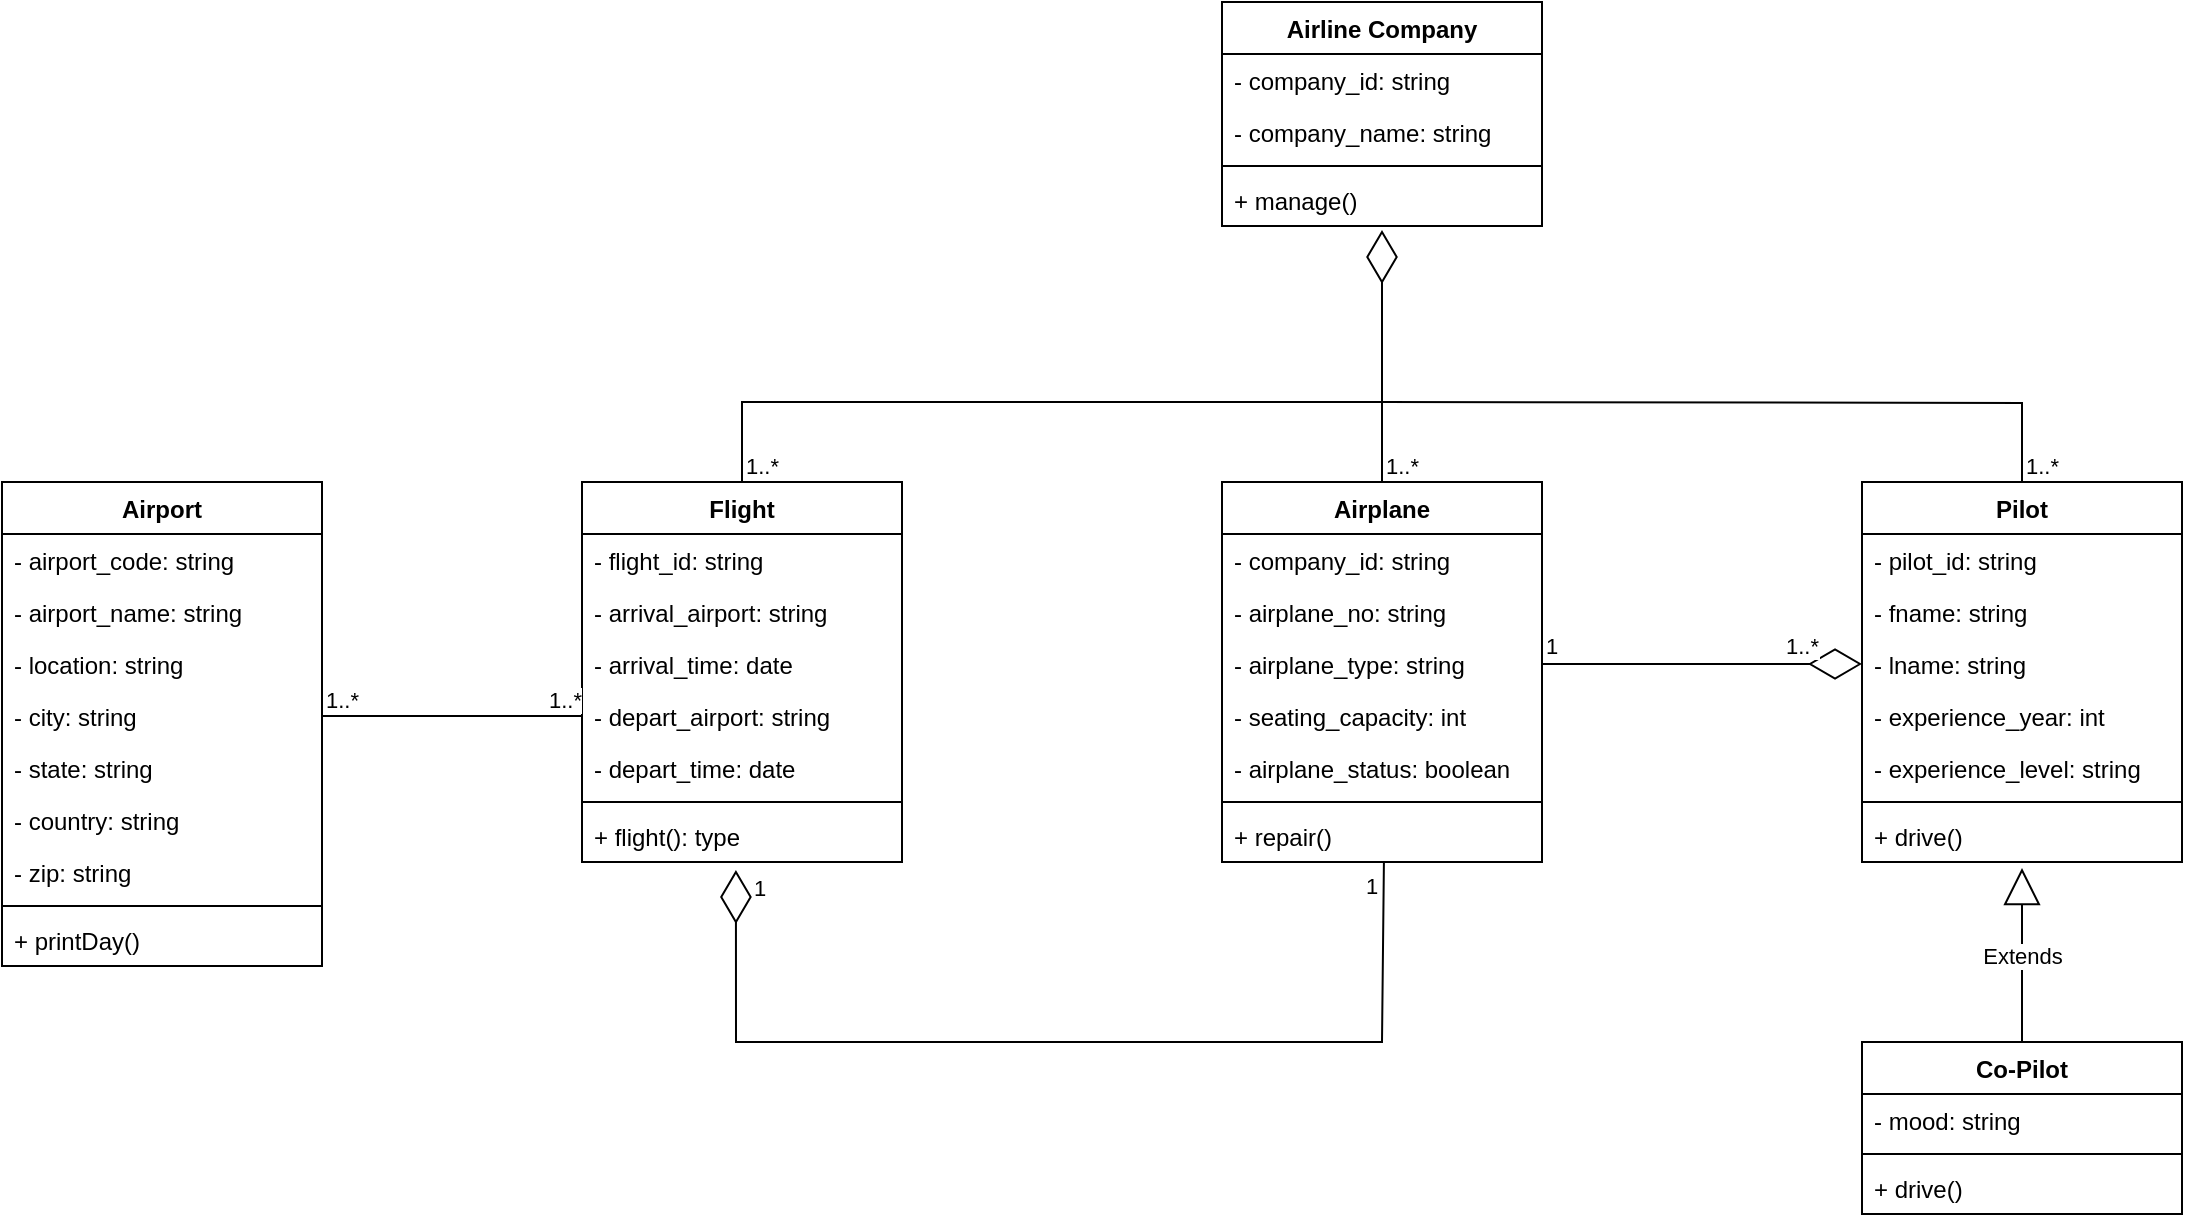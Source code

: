 <mxfile version="15.8.4" type="device"><diagram id="AQ6MO-t2mtRZB4xCkQxU" name="Page-1"><mxGraphModel dx="2249" dy="762" grid="1" gridSize="10" guides="1" tooltips="1" connect="1" arrows="1" fold="1" page="1" pageScale="1" pageWidth="827" pageHeight="1169" math="0" shadow="0"><root><mxCell id="0"/><mxCell id="1" parent="0"/><mxCell id="ZjjR-eh_HXWDBUFRrvUU-18" value="Airport" style="swimlane;fontStyle=1;align=center;verticalAlign=top;childLayout=stackLayout;horizontal=1;startSize=26;horizontalStack=0;resizeParent=1;resizeParentMax=0;resizeLast=0;collapsible=1;marginBottom=0;" vertex="1" parent="1"><mxGeometry x="-370" y="800" width="160" height="242" as="geometry"/></mxCell><mxCell id="ZjjR-eh_HXWDBUFRrvUU-38" value="- airport_code: string" style="text;strokeColor=none;fillColor=none;align=left;verticalAlign=top;spacingLeft=4;spacingRight=4;overflow=hidden;rotatable=0;points=[[0,0.5],[1,0.5]];portConstraint=eastwest;" vertex="1" parent="ZjjR-eh_HXWDBUFRrvUU-18"><mxGeometry y="26" width="160" height="26" as="geometry"/></mxCell><mxCell id="ZjjR-eh_HXWDBUFRrvUU-19" value="- airport_name: string" style="text;strokeColor=none;fillColor=none;align=left;verticalAlign=top;spacingLeft=4;spacingRight=4;overflow=hidden;rotatable=0;points=[[0,0.5],[1,0.5]];portConstraint=eastwest;" vertex="1" parent="ZjjR-eh_HXWDBUFRrvUU-18"><mxGeometry y="52" width="160" height="26" as="geometry"/></mxCell><mxCell id="ZjjR-eh_HXWDBUFRrvUU-39" value="- location: string" style="text;strokeColor=none;fillColor=none;align=left;verticalAlign=top;spacingLeft=4;spacingRight=4;overflow=hidden;rotatable=0;points=[[0,0.5],[1,0.5]];portConstraint=eastwest;" vertex="1" parent="ZjjR-eh_HXWDBUFRrvUU-18"><mxGeometry y="78" width="160" height="26" as="geometry"/></mxCell><mxCell id="ZjjR-eh_HXWDBUFRrvUU-40" value="- city: string" style="text;strokeColor=none;fillColor=none;align=left;verticalAlign=top;spacingLeft=4;spacingRight=4;overflow=hidden;rotatable=0;points=[[0,0.5],[1,0.5]];portConstraint=eastwest;" vertex="1" parent="ZjjR-eh_HXWDBUFRrvUU-18"><mxGeometry y="104" width="160" height="26" as="geometry"/></mxCell><mxCell id="ZjjR-eh_HXWDBUFRrvUU-41" value="- state: string" style="text;strokeColor=none;fillColor=none;align=left;verticalAlign=top;spacingLeft=4;spacingRight=4;overflow=hidden;rotatable=0;points=[[0,0.5],[1,0.5]];portConstraint=eastwest;" vertex="1" parent="ZjjR-eh_HXWDBUFRrvUU-18"><mxGeometry y="130" width="160" height="26" as="geometry"/></mxCell><mxCell id="ZjjR-eh_HXWDBUFRrvUU-42" value="- country: string" style="text;strokeColor=none;fillColor=none;align=left;verticalAlign=top;spacingLeft=4;spacingRight=4;overflow=hidden;rotatable=0;points=[[0,0.5],[1,0.5]];portConstraint=eastwest;" vertex="1" parent="ZjjR-eh_HXWDBUFRrvUU-18"><mxGeometry y="156" width="160" height="26" as="geometry"/></mxCell><mxCell id="ZjjR-eh_HXWDBUFRrvUU-43" value="- zip: string" style="text;strokeColor=none;fillColor=none;align=left;verticalAlign=top;spacingLeft=4;spacingRight=4;overflow=hidden;rotatable=0;points=[[0,0.5],[1,0.5]];portConstraint=eastwest;" vertex="1" parent="ZjjR-eh_HXWDBUFRrvUU-18"><mxGeometry y="182" width="160" height="26" as="geometry"/></mxCell><mxCell id="ZjjR-eh_HXWDBUFRrvUU-20" value="" style="line;strokeWidth=1;fillColor=none;align=left;verticalAlign=middle;spacingTop=-1;spacingLeft=3;spacingRight=3;rotatable=0;labelPosition=right;points=[];portConstraint=eastwest;" vertex="1" parent="ZjjR-eh_HXWDBUFRrvUU-18"><mxGeometry y="208" width="160" height="8" as="geometry"/></mxCell><mxCell id="ZjjR-eh_HXWDBUFRrvUU-21" value="+ printDay()" style="text;strokeColor=none;fillColor=none;align=left;verticalAlign=top;spacingLeft=4;spacingRight=4;overflow=hidden;rotatable=0;points=[[0,0.5],[1,0.5]];portConstraint=eastwest;" vertex="1" parent="ZjjR-eh_HXWDBUFRrvUU-18"><mxGeometry y="216" width="160" height="26" as="geometry"/></mxCell><mxCell id="ZjjR-eh_HXWDBUFRrvUU-22" value="Airline Company" style="swimlane;fontStyle=1;align=center;verticalAlign=top;childLayout=stackLayout;horizontal=1;startSize=26;horizontalStack=0;resizeParent=1;resizeParentMax=0;resizeLast=0;collapsible=1;marginBottom=0;" vertex="1" parent="1"><mxGeometry x="240" y="560" width="160" height="112" as="geometry"/></mxCell><mxCell id="ZjjR-eh_HXWDBUFRrvUU-44" value="- company_id: string" style="text;strokeColor=none;fillColor=none;align=left;verticalAlign=top;spacingLeft=4;spacingRight=4;overflow=hidden;rotatable=0;points=[[0,0.5],[1,0.5]];portConstraint=eastwest;" vertex="1" parent="ZjjR-eh_HXWDBUFRrvUU-22"><mxGeometry y="26" width="160" height="26" as="geometry"/></mxCell><mxCell id="ZjjR-eh_HXWDBUFRrvUU-45" value="- company_name: string" style="text;strokeColor=none;fillColor=none;align=left;verticalAlign=top;spacingLeft=4;spacingRight=4;overflow=hidden;rotatable=0;points=[[0,0.5],[1,0.5]];portConstraint=eastwest;" vertex="1" parent="ZjjR-eh_HXWDBUFRrvUU-22"><mxGeometry y="52" width="160" height="26" as="geometry"/></mxCell><mxCell id="ZjjR-eh_HXWDBUFRrvUU-24" value="" style="line;strokeWidth=1;fillColor=none;align=left;verticalAlign=middle;spacingTop=-1;spacingLeft=3;spacingRight=3;rotatable=0;labelPosition=right;points=[];portConstraint=eastwest;" vertex="1" parent="ZjjR-eh_HXWDBUFRrvUU-22"><mxGeometry y="78" width="160" height="8" as="geometry"/></mxCell><mxCell id="ZjjR-eh_HXWDBUFRrvUU-25" value="+ manage()" style="text;strokeColor=none;fillColor=none;align=left;verticalAlign=top;spacingLeft=4;spacingRight=4;overflow=hidden;rotatable=0;points=[[0,0.5],[1,0.5]];portConstraint=eastwest;" vertex="1" parent="ZjjR-eh_HXWDBUFRrvUU-22"><mxGeometry y="86" width="160" height="26" as="geometry"/></mxCell><mxCell id="ZjjR-eh_HXWDBUFRrvUU-26" value="Airplane" style="swimlane;fontStyle=1;align=center;verticalAlign=top;childLayout=stackLayout;horizontal=1;startSize=26;horizontalStack=0;resizeParent=1;resizeParentMax=0;resizeLast=0;collapsible=1;marginBottom=0;" vertex="1" parent="1"><mxGeometry x="240" y="800" width="160" height="190" as="geometry"/></mxCell><mxCell id="ZjjR-eh_HXWDBUFRrvUU-48" value="- company_id: string" style="text;strokeColor=none;fillColor=none;align=left;verticalAlign=top;spacingLeft=4;spacingRight=4;overflow=hidden;rotatable=0;points=[[0,0.5],[1,0.5]];portConstraint=eastwest;" vertex="1" parent="ZjjR-eh_HXWDBUFRrvUU-26"><mxGeometry y="26" width="160" height="26" as="geometry"/></mxCell><mxCell id="ZjjR-eh_HXWDBUFRrvUU-46" value="- airplane_no: string" style="text;strokeColor=none;fillColor=none;align=left;verticalAlign=top;spacingLeft=4;spacingRight=4;overflow=hidden;rotatable=0;points=[[0,0.5],[1,0.5]];portConstraint=eastwest;" vertex="1" parent="ZjjR-eh_HXWDBUFRrvUU-26"><mxGeometry y="52" width="160" height="26" as="geometry"/></mxCell><mxCell id="ZjjR-eh_HXWDBUFRrvUU-102" value="- airplane_type: string" style="text;strokeColor=none;fillColor=none;align=left;verticalAlign=top;spacingLeft=4;spacingRight=4;overflow=hidden;rotatable=0;points=[[0,0.5],[1,0.5]];portConstraint=eastwest;" vertex="1" parent="ZjjR-eh_HXWDBUFRrvUU-26"><mxGeometry y="78" width="160" height="26" as="geometry"/></mxCell><mxCell id="ZjjR-eh_HXWDBUFRrvUU-47" value="- seating_capacity: int" style="text;strokeColor=none;fillColor=none;align=left;verticalAlign=top;spacingLeft=4;spacingRight=4;overflow=hidden;rotatable=0;points=[[0,0.5],[1,0.5]];portConstraint=eastwest;" vertex="1" parent="ZjjR-eh_HXWDBUFRrvUU-26"><mxGeometry y="104" width="160" height="26" as="geometry"/></mxCell><mxCell id="ZjjR-eh_HXWDBUFRrvUU-49" value="- airplane_status: boolean" style="text;strokeColor=none;fillColor=none;align=left;verticalAlign=top;spacingLeft=4;spacingRight=4;overflow=hidden;rotatable=0;points=[[0,0.5],[1,0.5]];portConstraint=eastwest;" vertex="1" parent="ZjjR-eh_HXWDBUFRrvUU-26"><mxGeometry y="130" width="160" height="26" as="geometry"/></mxCell><mxCell id="ZjjR-eh_HXWDBUFRrvUU-28" value="" style="line;strokeWidth=1;fillColor=none;align=left;verticalAlign=middle;spacingTop=-1;spacingLeft=3;spacingRight=3;rotatable=0;labelPosition=right;points=[];portConstraint=eastwest;" vertex="1" parent="ZjjR-eh_HXWDBUFRrvUU-26"><mxGeometry y="156" width="160" height="8" as="geometry"/></mxCell><mxCell id="ZjjR-eh_HXWDBUFRrvUU-29" value="+ repair()" style="text;strokeColor=none;fillColor=none;align=left;verticalAlign=top;spacingLeft=4;spacingRight=4;overflow=hidden;rotatable=0;points=[[0,0.5],[1,0.5]];portConstraint=eastwest;" vertex="1" parent="ZjjR-eh_HXWDBUFRrvUU-26"><mxGeometry y="164" width="160" height="26" as="geometry"/></mxCell><mxCell id="ZjjR-eh_HXWDBUFRrvUU-30" value="Flight" style="swimlane;fontStyle=1;align=center;verticalAlign=top;childLayout=stackLayout;horizontal=1;startSize=26;horizontalStack=0;resizeParent=1;resizeParentMax=0;resizeLast=0;collapsible=1;marginBottom=0;" vertex="1" parent="1"><mxGeometry x="-80" y="800" width="160" height="190" as="geometry"/></mxCell><mxCell id="ZjjR-eh_HXWDBUFRrvUU-50" value="- flight_id: string" style="text;strokeColor=none;fillColor=none;align=left;verticalAlign=top;spacingLeft=4;spacingRight=4;overflow=hidden;rotatable=0;points=[[0,0.5],[1,0.5]];portConstraint=eastwest;" vertex="1" parent="ZjjR-eh_HXWDBUFRrvUU-30"><mxGeometry y="26" width="160" height="26" as="geometry"/></mxCell><mxCell id="ZjjR-eh_HXWDBUFRrvUU-51" value="- arrival_airport: string" style="text;strokeColor=none;fillColor=none;align=left;verticalAlign=top;spacingLeft=4;spacingRight=4;overflow=hidden;rotatable=0;points=[[0,0.5],[1,0.5]];portConstraint=eastwest;" vertex="1" parent="ZjjR-eh_HXWDBUFRrvUU-30"><mxGeometry y="52" width="160" height="26" as="geometry"/></mxCell><mxCell id="ZjjR-eh_HXWDBUFRrvUU-52" value="- arrival_time: date" style="text;strokeColor=none;fillColor=none;align=left;verticalAlign=top;spacingLeft=4;spacingRight=4;overflow=hidden;rotatable=0;points=[[0,0.5],[1,0.5]];portConstraint=eastwest;" vertex="1" parent="ZjjR-eh_HXWDBUFRrvUU-30"><mxGeometry y="78" width="160" height="26" as="geometry"/></mxCell><mxCell id="ZjjR-eh_HXWDBUFRrvUU-53" value="- depart_airport: string" style="text;strokeColor=none;fillColor=none;align=left;verticalAlign=top;spacingLeft=4;spacingRight=4;overflow=hidden;rotatable=0;points=[[0,0.5],[1,0.5]];portConstraint=eastwest;" vertex="1" parent="ZjjR-eh_HXWDBUFRrvUU-30"><mxGeometry y="104" width="160" height="26" as="geometry"/></mxCell><mxCell id="ZjjR-eh_HXWDBUFRrvUU-54" value="- depart_time: date" style="text;strokeColor=none;fillColor=none;align=left;verticalAlign=top;spacingLeft=4;spacingRight=4;overflow=hidden;rotatable=0;points=[[0,0.5],[1,0.5]];portConstraint=eastwest;" vertex="1" parent="ZjjR-eh_HXWDBUFRrvUU-30"><mxGeometry y="130" width="160" height="26" as="geometry"/></mxCell><mxCell id="ZjjR-eh_HXWDBUFRrvUU-32" value="" style="line;strokeWidth=1;fillColor=none;align=left;verticalAlign=middle;spacingTop=-1;spacingLeft=3;spacingRight=3;rotatable=0;labelPosition=right;points=[];portConstraint=eastwest;" vertex="1" parent="ZjjR-eh_HXWDBUFRrvUU-30"><mxGeometry y="156" width="160" height="8" as="geometry"/></mxCell><mxCell id="ZjjR-eh_HXWDBUFRrvUU-33" value="+ flight(): type" style="text;strokeColor=none;fillColor=none;align=left;verticalAlign=top;spacingLeft=4;spacingRight=4;overflow=hidden;rotatable=0;points=[[0,0.5],[1,0.5]];portConstraint=eastwest;" vertex="1" parent="ZjjR-eh_HXWDBUFRrvUU-30"><mxGeometry y="164" width="160" height="26" as="geometry"/></mxCell><mxCell id="ZjjR-eh_HXWDBUFRrvUU-34" value="Pilot" style="swimlane;fontStyle=1;align=center;verticalAlign=top;childLayout=stackLayout;horizontal=1;startSize=26;horizontalStack=0;resizeParent=1;resizeParentMax=0;resizeLast=0;collapsible=1;marginBottom=0;" vertex="1" parent="1"><mxGeometry x="560" y="800" width="160" height="190" as="geometry"/></mxCell><mxCell id="ZjjR-eh_HXWDBUFRrvUU-55" value="- pilot_id: string" style="text;strokeColor=none;fillColor=none;align=left;verticalAlign=top;spacingLeft=4;spacingRight=4;overflow=hidden;rotatable=0;points=[[0,0.5],[1,0.5]];portConstraint=eastwest;" vertex="1" parent="ZjjR-eh_HXWDBUFRrvUU-34"><mxGeometry y="26" width="160" height="26" as="geometry"/></mxCell><mxCell id="ZjjR-eh_HXWDBUFRrvUU-56" value="- fname: string" style="text;strokeColor=none;fillColor=none;align=left;verticalAlign=top;spacingLeft=4;spacingRight=4;overflow=hidden;rotatable=0;points=[[0,0.5],[1,0.5]];portConstraint=eastwest;" vertex="1" parent="ZjjR-eh_HXWDBUFRrvUU-34"><mxGeometry y="52" width="160" height="26" as="geometry"/></mxCell><mxCell id="ZjjR-eh_HXWDBUFRrvUU-57" value="- lname: string" style="text;strokeColor=none;fillColor=none;align=left;verticalAlign=top;spacingLeft=4;spacingRight=4;overflow=hidden;rotatable=0;points=[[0,0.5],[1,0.5]];portConstraint=eastwest;" vertex="1" parent="ZjjR-eh_HXWDBUFRrvUU-34"><mxGeometry y="78" width="160" height="26" as="geometry"/></mxCell><mxCell id="ZjjR-eh_HXWDBUFRrvUU-58" value="- experience_year: int" style="text;strokeColor=none;fillColor=none;align=left;verticalAlign=top;spacingLeft=4;spacingRight=4;overflow=hidden;rotatable=0;points=[[0,0.5],[1,0.5]];portConstraint=eastwest;" vertex="1" parent="ZjjR-eh_HXWDBUFRrvUU-34"><mxGeometry y="104" width="160" height="26" as="geometry"/></mxCell><mxCell id="ZjjR-eh_HXWDBUFRrvUU-59" value="- experience_level: string" style="text;strokeColor=none;fillColor=none;align=left;verticalAlign=top;spacingLeft=4;spacingRight=4;overflow=hidden;rotatable=0;points=[[0,0.5],[1,0.5]];portConstraint=eastwest;" vertex="1" parent="ZjjR-eh_HXWDBUFRrvUU-34"><mxGeometry y="130" width="160" height="26" as="geometry"/></mxCell><mxCell id="ZjjR-eh_HXWDBUFRrvUU-36" value="" style="line;strokeWidth=1;fillColor=none;align=left;verticalAlign=middle;spacingTop=-1;spacingLeft=3;spacingRight=3;rotatable=0;labelPosition=right;points=[];portConstraint=eastwest;" vertex="1" parent="ZjjR-eh_HXWDBUFRrvUU-34"><mxGeometry y="156" width="160" height="8" as="geometry"/></mxCell><mxCell id="ZjjR-eh_HXWDBUFRrvUU-37" value="+ drive()" style="text;strokeColor=none;fillColor=none;align=left;verticalAlign=top;spacingLeft=4;spacingRight=4;overflow=hidden;rotatable=0;points=[[0,0.5],[1,0.5]];portConstraint=eastwest;" vertex="1" parent="ZjjR-eh_HXWDBUFRrvUU-34"><mxGeometry y="164" width="160" height="26" as="geometry"/></mxCell><mxCell id="ZjjR-eh_HXWDBUFRrvUU-67" value="" style="endArrow=diamondThin;endFill=0;endSize=24;html=1;rounded=0;exitX=0.5;exitY=0;exitDx=0;exitDy=0;entryX=0.5;entryY=1.077;entryDx=0;entryDy=0;entryPerimeter=0;" edge="1" parent="1" source="ZjjR-eh_HXWDBUFRrvUU-30" target="ZjjR-eh_HXWDBUFRrvUU-25"><mxGeometry width="160" relative="1" as="geometry"><mxPoint x="-10" y="750" as="sourcePoint"/><mxPoint x="320" y="720" as="targetPoint"/><Array as="points"><mxPoint y="760"/><mxPoint x="320" y="760"/></Array></mxGeometry></mxCell><mxCell id="ZjjR-eh_HXWDBUFRrvUU-70" value="" style="endArrow=none;html=1;edgeStyle=orthogonalEdgeStyle;rounded=0;exitX=0.5;exitY=0;exitDx=0;exitDy=0;" edge="1" parent="1" source="ZjjR-eh_HXWDBUFRrvUU-26"><mxGeometry relative="1" as="geometry"><mxPoint x="540" y="700" as="sourcePoint"/><mxPoint x="320" y="760" as="targetPoint"/></mxGeometry></mxCell><mxCell id="ZjjR-eh_HXWDBUFRrvUU-73" value="" style="endArrow=none;html=1;edgeStyle=orthogonalEdgeStyle;rounded=0;entryX=0.5;entryY=0;entryDx=0;entryDy=0;" edge="1" parent="1" target="ZjjR-eh_HXWDBUFRrvUU-34"><mxGeometry relative="1" as="geometry"><mxPoint x="320" y="760" as="sourcePoint"/><mxPoint x="540" y="640" as="targetPoint"/></mxGeometry></mxCell><mxCell id="ZjjR-eh_HXWDBUFRrvUU-82" value="Co-Pilot" style="swimlane;fontStyle=1;align=center;verticalAlign=top;childLayout=stackLayout;horizontal=1;startSize=26;horizontalStack=0;resizeParent=1;resizeParentMax=0;resizeLast=0;collapsible=1;marginBottom=0;" vertex="1" parent="1"><mxGeometry x="560" y="1080" width="160" height="86" as="geometry"/></mxCell><mxCell id="ZjjR-eh_HXWDBUFRrvUU-83" value="- mood: string" style="text;strokeColor=none;fillColor=none;align=left;verticalAlign=top;spacingLeft=4;spacingRight=4;overflow=hidden;rotatable=0;points=[[0,0.5],[1,0.5]];portConstraint=eastwest;" vertex="1" parent="ZjjR-eh_HXWDBUFRrvUU-82"><mxGeometry y="26" width="160" height="26" as="geometry"/></mxCell><mxCell id="ZjjR-eh_HXWDBUFRrvUU-84" value="" style="line;strokeWidth=1;fillColor=none;align=left;verticalAlign=middle;spacingTop=-1;spacingLeft=3;spacingRight=3;rotatable=0;labelPosition=right;points=[];portConstraint=eastwest;" vertex="1" parent="ZjjR-eh_HXWDBUFRrvUU-82"><mxGeometry y="52" width="160" height="8" as="geometry"/></mxCell><mxCell id="ZjjR-eh_HXWDBUFRrvUU-85" value="+ drive()" style="text;strokeColor=none;fillColor=none;align=left;verticalAlign=top;spacingLeft=4;spacingRight=4;overflow=hidden;rotatable=0;points=[[0,0.5],[1,0.5]];portConstraint=eastwest;" vertex="1" parent="ZjjR-eh_HXWDBUFRrvUU-82"><mxGeometry y="60" width="160" height="26" as="geometry"/></mxCell><mxCell id="ZjjR-eh_HXWDBUFRrvUU-86" value="Extends" style="endArrow=block;endSize=16;endFill=0;html=1;rounded=0;entryX=0.5;entryY=1.115;entryDx=0;entryDy=0;entryPerimeter=0;exitX=0.5;exitY=0;exitDx=0;exitDy=0;" edge="1" parent="1" source="ZjjR-eh_HXWDBUFRrvUU-82" target="ZjjR-eh_HXWDBUFRrvUU-37"><mxGeometry width="160" relative="1" as="geometry"><mxPoint x="240" y="1070" as="sourcePoint"/><mxPoint x="400" y="1070" as="targetPoint"/></mxGeometry></mxCell><mxCell id="ZjjR-eh_HXWDBUFRrvUU-88" value="" style="endArrow=none;html=1;edgeStyle=orthogonalEdgeStyle;rounded=0;entryX=0;entryY=0.5;entryDx=0;entryDy=0;exitX=1;exitY=0.5;exitDx=0;exitDy=0;" edge="1" parent="1" source="ZjjR-eh_HXWDBUFRrvUU-40" target="ZjjR-eh_HXWDBUFRrvUU-53"><mxGeometry relative="1" as="geometry"><mxPoint x="-180" y="1030" as="sourcePoint"/><mxPoint x="-20" y="1030" as="targetPoint"/></mxGeometry></mxCell><mxCell id="ZjjR-eh_HXWDBUFRrvUU-89" value="1..*" style="edgeLabel;resizable=0;html=1;align=left;verticalAlign=bottom;" connectable="0" vertex="1" parent="ZjjR-eh_HXWDBUFRrvUU-88"><mxGeometry x="-1" relative="1" as="geometry"/></mxCell><mxCell id="ZjjR-eh_HXWDBUFRrvUU-90" value="1..*" style="edgeLabel;resizable=0;html=1;align=right;verticalAlign=bottom;" connectable="0" vertex="1" parent="ZjjR-eh_HXWDBUFRrvUU-88"><mxGeometry x="1" relative="1" as="geometry"/></mxCell><mxCell id="ZjjR-eh_HXWDBUFRrvUU-92" value="1..*" style="edgeLabel;resizable=0;html=1;align=left;verticalAlign=bottom;" connectable="0" vertex="1" parent="1"><mxGeometry x="320" y="800" as="geometry"/></mxCell><mxCell id="ZjjR-eh_HXWDBUFRrvUU-93" value="1..*" style="edgeLabel;resizable=0;html=1;align=left;verticalAlign=bottom;" connectable="0" vertex="1" parent="1"><mxGeometry y="800" as="geometry"/></mxCell><mxCell id="ZjjR-eh_HXWDBUFRrvUU-94" value="1..*" style="edgeLabel;resizable=0;html=1;align=left;verticalAlign=bottom;" connectable="0" vertex="1" parent="1"><mxGeometry x="640" y="800" as="geometry"/></mxCell><mxCell id="ZjjR-eh_HXWDBUFRrvUU-99" value="" style="endArrow=diamondThin;endFill=0;endSize=24;html=1;rounded=0;entryX=0;entryY=0.5;entryDx=0;entryDy=0;exitX=1;exitY=0.5;exitDx=0;exitDy=0;" edge="1" parent="1" source="ZjjR-eh_HXWDBUFRrvUU-102" target="ZjjR-eh_HXWDBUFRrvUU-57"><mxGeometry width="160" relative="1" as="geometry"><mxPoint x="220" y="1040" as="sourcePoint"/><mxPoint x="380" y="1040" as="targetPoint"/></mxGeometry></mxCell><mxCell id="ZjjR-eh_HXWDBUFRrvUU-100" value="1" style="edgeLabel;resizable=0;html=1;align=left;verticalAlign=bottom;" connectable="0" vertex="1" parent="1"><mxGeometry x="400" y="890" as="geometry"/></mxCell><mxCell id="ZjjR-eh_HXWDBUFRrvUU-101" value="1..*" style="edgeLabel;resizable=0;html=1;align=left;verticalAlign=bottom;" connectable="0" vertex="1" parent="1"><mxGeometry x="520" y="890" as="geometry"/></mxCell><mxCell id="ZjjR-eh_HXWDBUFRrvUU-104" value="" style="endArrow=diamondThin;endFill=0;endSize=24;html=1;rounded=0;exitX=0.506;exitY=1;exitDx=0;exitDy=0;exitPerimeter=0;entryX=0.481;entryY=1.154;entryDx=0;entryDy=0;entryPerimeter=0;" edge="1" parent="1" source="ZjjR-eh_HXWDBUFRrvUU-29" target="ZjjR-eh_HXWDBUFRrvUU-33"><mxGeometry width="160" relative="1" as="geometry"><mxPoint x="360" y="1090" as="sourcePoint"/><mxPoint x="-10" y="1080" as="targetPoint"/><Array as="points"><mxPoint x="320" y="1080"/><mxPoint x="-3" y="1080"/></Array></mxGeometry></mxCell><mxCell id="ZjjR-eh_HXWDBUFRrvUU-105" value="1" style="edgeLabel;resizable=0;html=1;align=left;verticalAlign=bottom;" connectable="0" vertex="1" parent="1"><mxGeometry x="310" y="1010" as="geometry"/></mxCell><mxCell id="ZjjR-eh_HXWDBUFRrvUU-106" value="1" style="edgeLabel;resizable=0;html=1;align=left;verticalAlign=bottom;" connectable="0" vertex="1" parent="1"><mxGeometry x="10" y="1000" as="geometry"><mxPoint x="-6" y="11" as="offset"/></mxGeometry></mxCell></root></mxGraphModel></diagram></mxfile>
